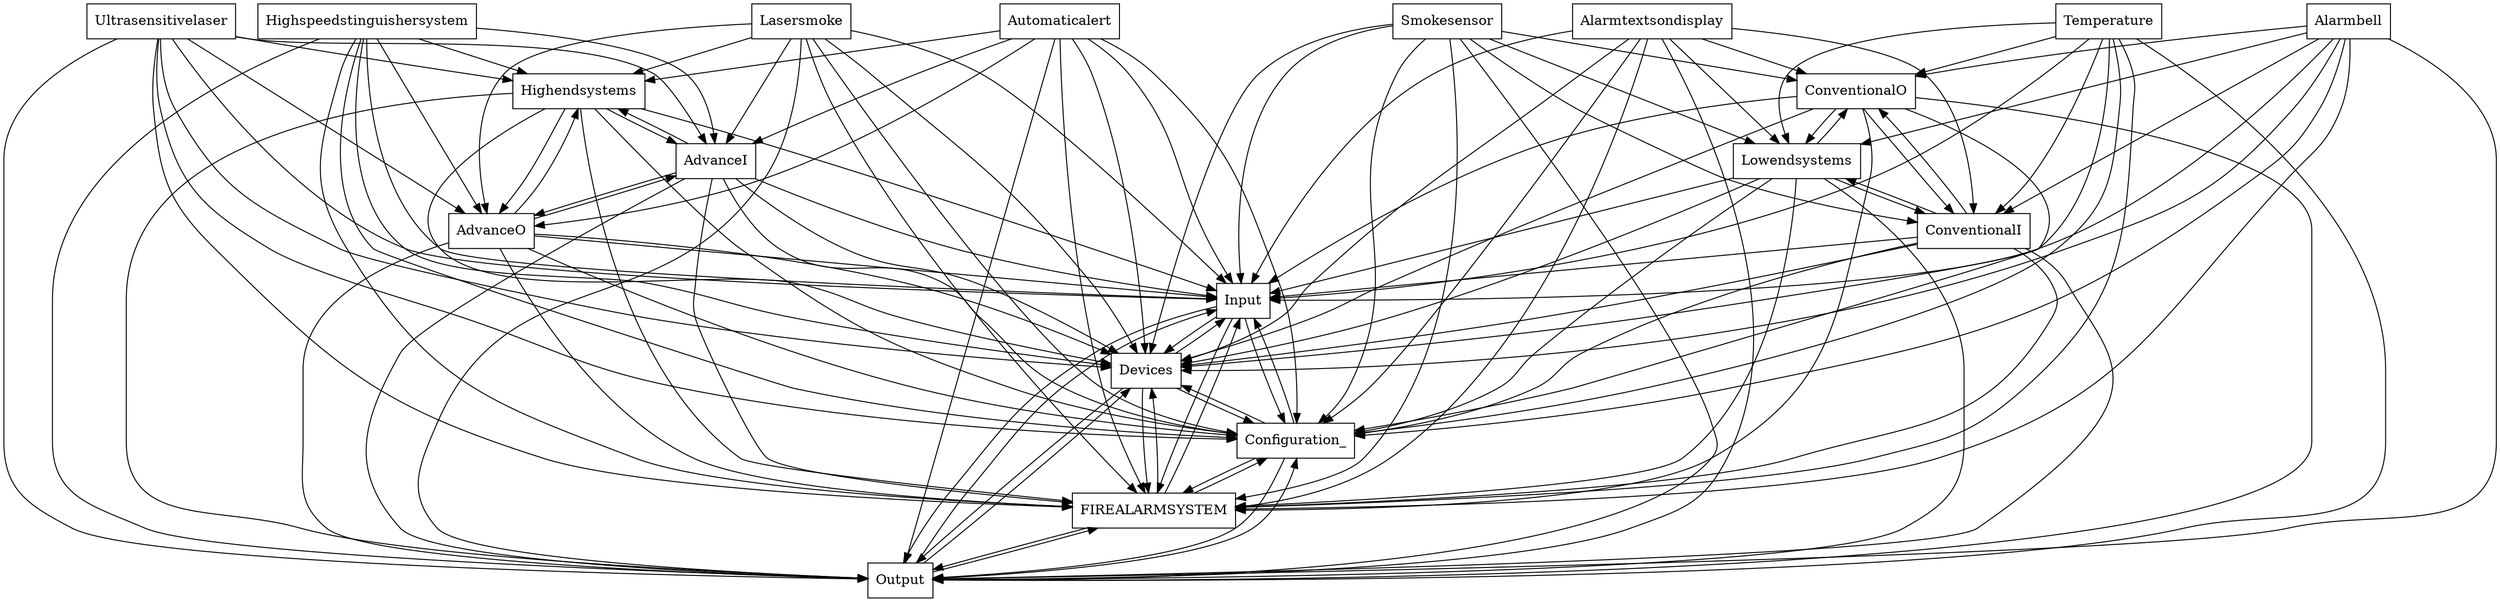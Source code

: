 digraph{
graph [rankdir=TB];
node [shape=box];
edge [arrowhead=normal];
0[label="Highspeedstinguishersystem",]
1[label="Input",]
2[label="Automaticalert",]
3[label="Highendsystems",]
4[label="Devices",]
5[label="Temperature",]
6[label="Output",]
7[label="Lasersmoke",]
8[label="FIREALARMSYSTEM",]
9[label="ConventionalO",]
10[label="Lowendsystems",]
11[label="Ultrasensitivelaser",]
12[label="AdvanceI",]
13[label="ConventionalI",]
14[label="Configuration_",]
15[label="AdvanceO",]
16[label="Alarmtextsondisplay",]
17[label="Alarmbell",]
18[label="Smokesensor",]
0->1[label="",]
0->3[label="",]
0->4[label="",]
0->6[label="",]
0->8[label="",]
0->12[label="",]
0->14[label="",]
0->15[label="",]
1->4[label="",]
1->6[label="",]
1->8[label="",]
1->14[label="",]
2->1[label="",]
2->3[label="",]
2->4[label="",]
2->6[label="",]
2->8[label="",]
2->12[label="",]
2->14[label="",]
2->15[label="",]
3->1[label="",]
3->4[label="",]
3->6[label="",]
3->8[label="",]
3->12[label="",]
3->14[label="",]
3->15[label="",]
4->1[label="",]
4->6[label="",]
4->8[label="",]
4->14[label="",]
5->1[label="",]
5->4[label="",]
5->6[label="",]
5->8[label="",]
5->9[label="",]
5->10[label="",]
5->13[label="",]
5->14[label="",]
6->1[label="",]
6->4[label="",]
6->8[label="",]
6->14[label="",]
7->1[label="",]
7->3[label="",]
7->4[label="",]
7->6[label="",]
7->8[label="",]
7->12[label="",]
7->14[label="",]
7->15[label="",]
8->1[label="",]
8->4[label="",]
8->6[label="",]
8->14[label="",]
9->1[label="",]
9->4[label="",]
9->6[label="",]
9->8[label="",]
9->10[label="",]
9->13[label="",]
9->14[label="",]
10->1[label="",]
10->4[label="",]
10->6[label="",]
10->8[label="",]
10->9[label="",]
10->13[label="",]
10->14[label="",]
11->1[label="",]
11->3[label="",]
11->4[label="",]
11->6[label="",]
11->8[label="",]
11->12[label="",]
11->14[label="",]
11->15[label="",]
12->1[label="",]
12->3[label="",]
12->4[label="",]
12->6[label="",]
12->8[label="",]
12->14[label="",]
12->15[label="",]
13->1[label="",]
13->4[label="",]
13->6[label="",]
13->8[label="",]
13->9[label="",]
13->10[label="",]
13->14[label="",]
14->1[label="",]
14->4[label="",]
14->6[label="",]
14->8[label="",]
15->1[label="",]
15->3[label="",]
15->4[label="",]
15->6[label="",]
15->8[label="",]
15->12[label="",]
15->14[label="",]
16->1[label="",]
16->4[label="",]
16->6[label="",]
16->8[label="",]
16->9[label="",]
16->10[label="",]
16->13[label="",]
16->14[label="",]
17->1[label="",]
17->4[label="",]
17->6[label="",]
17->8[label="",]
17->9[label="",]
17->10[label="",]
17->13[label="",]
17->14[label="",]
18->1[label="",]
18->4[label="",]
18->6[label="",]
18->8[label="",]
18->9[label="",]
18->10[label="",]
18->13[label="",]
18->14[label="",]
}
